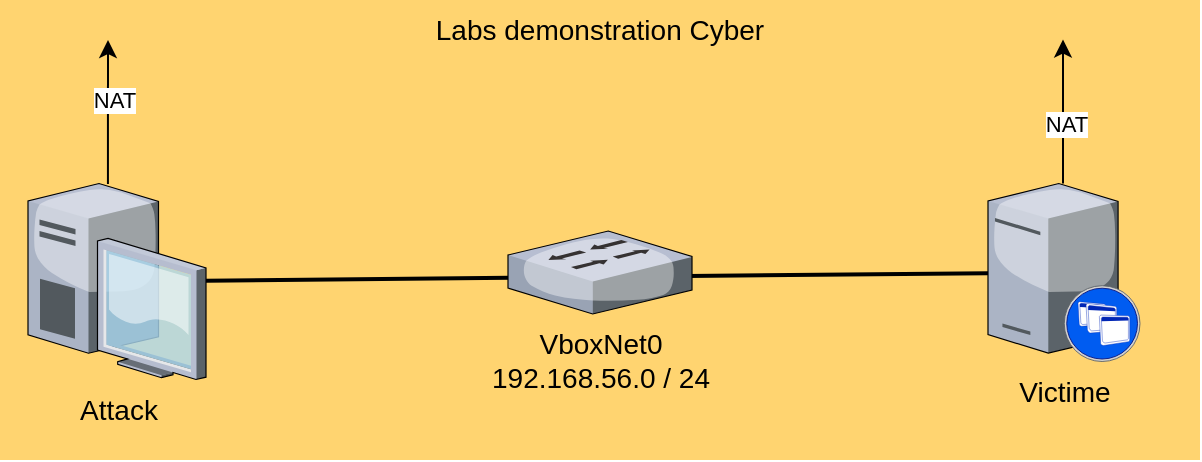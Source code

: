 <mxfile version="26.0.10">
  <diagram name="Page-1" id="e3a06f82-3646-2815-327d-82caf3d4e204">
    <mxGraphModel dx="1434" dy="820" grid="1" gridSize="10" guides="1" tooltips="1" connect="1" arrows="1" fold="1" page="1" pageScale="1.5" pageWidth="1169" pageHeight="826" background="none" math="0" shadow="0">
      <root>
        <mxCell id="0" style=";html=1;" />
        <mxCell id="1" style=";html=1;" parent="0" />
        <mxCell id="6a7d8f32e03d9370-57" value="Labs demonstration Cyber" style="whiteSpace=wrap;html=1;fillColor=#FFD470;gradientColor=none;fontSize=14;strokeColor=none;verticalAlign=top;" parent="1" vertex="1">
          <mxGeometry x="56" y="90" width="600" height="230" as="geometry" />
        </mxCell>
        <mxCell id="6a7d8f32e03d9370-32" style="edgeStyle=none;rounded=0;html=1;startSize=10;endSize=10;jettySize=auto;orthogonalLoop=1;fontSize=14;endArrow=none;endFill=0;strokeWidth=2;" parent="1" source="6a7d8f32e03d9370-5" target="6a7d8f32e03d9370-12" edge="1">
          <mxGeometry relative="1" as="geometry" />
        </mxCell>
        <mxCell id="6a7d8f32e03d9370-5" value="Attack" style="verticalLabelPosition=bottom;aspect=fixed;html=1;verticalAlign=top;strokeColor=none;shape=mxgraph.citrix.desktop;fillColor=#66B2FF;gradientColor=#0066CC;fontSize=14;" parent="1" vertex="1">
          <mxGeometry x="70.0" y="181.75" width="89" height="98" as="geometry" />
        </mxCell>
        <mxCell id="6a7d8f32e03d9370-12" value="Victime" style="verticalLabelPosition=bottom;aspect=fixed;html=1;verticalAlign=top;strokeColor=none;shape=mxgraph.citrix.xenapp_server;fillColor=#66B2FF;gradientColor=#0066CC;fontSize=14;" parent="1" vertex="1">
          <mxGeometry x="550.0" y="181.75" width="76" height="89" as="geometry" />
        </mxCell>
        <mxCell id="6a7d8f32e03d9370-26" value="VboxNet0&lt;div&gt;192.168.56.0 / 24&lt;/div&gt;" style="verticalLabelPosition=bottom;aspect=fixed;html=1;verticalAlign=top;strokeColor=none;shape=mxgraph.citrix.switch;fillColor=#66B2FF;gradientColor=#0066CC;fontSize=14;" parent="1" vertex="1">
          <mxGeometry x="310" y="205.5" width="92" height="41.5" as="geometry" />
        </mxCell>
        <mxCell id="hbOgWblospJnfOq0iJcE-3" value="" style="endArrow=classic;html=1;rounded=0;exitX=0.449;exitY=0.003;exitDx=0;exitDy=0;exitPerimeter=0;" edge="1" parent="1" source="6a7d8f32e03d9370-5">
          <mxGeometry width="50" height="50" relative="1" as="geometry">
            <mxPoint x="250" y="450" as="sourcePoint" />
            <mxPoint x="110" y="110" as="targetPoint" />
          </mxGeometry>
        </mxCell>
        <mxCell id="hbOgWblospJnfOq0iJcE-5" value="NAT" style="edgeLabel;html=1;align=center;verticalAlign=middle;resizable=0;points=[];" vertex="1" connectable="0" parent="hbOgWblospJnfOq0iJcE-3">
          <mxGeometry x="0.167" y="-3" relative="1" as="geometry">
            <mxPoint as="offset" />
          </mxGeometry>
        </mxCell>
        <mxCell id="hbOgWblospJnfOq0iJcE-4" value="" style="endArrow=classic;html=1;rounded=0;exitX=0.449;exitY=0.003;exitDx=0;exitDy=0;exitPerimeter=0;" edge="1" parent="1">
          <mxGeometry width="50" height="50" relative="1" as="geometry">
            <mxPoint x="587.5" y="181.75" as="sourcePoint" />
            <mxPoint x="587.5" y="109.75" as="targetPoint" />
          </mxGeometry>
        </mxCell>
        <mxCell id="hbOgWblospJnfOq0iJcE-6" value="NAT" style="edgeLabel;html=1;align=center;verticalAlign=middle;resizable=0;points=[];" vertex="1" connectable="0" parent="hbOgWblospJnfOq0iJcE-4">
          <mxGeometry x="-0.146" relative="1" as="geometry">
            <mxPoint x="1" as="offset" />
          </mxGeometry>
        </mxCell>
      </root>
    </mxGraphModel>
  </diagram>
</mxfile>
